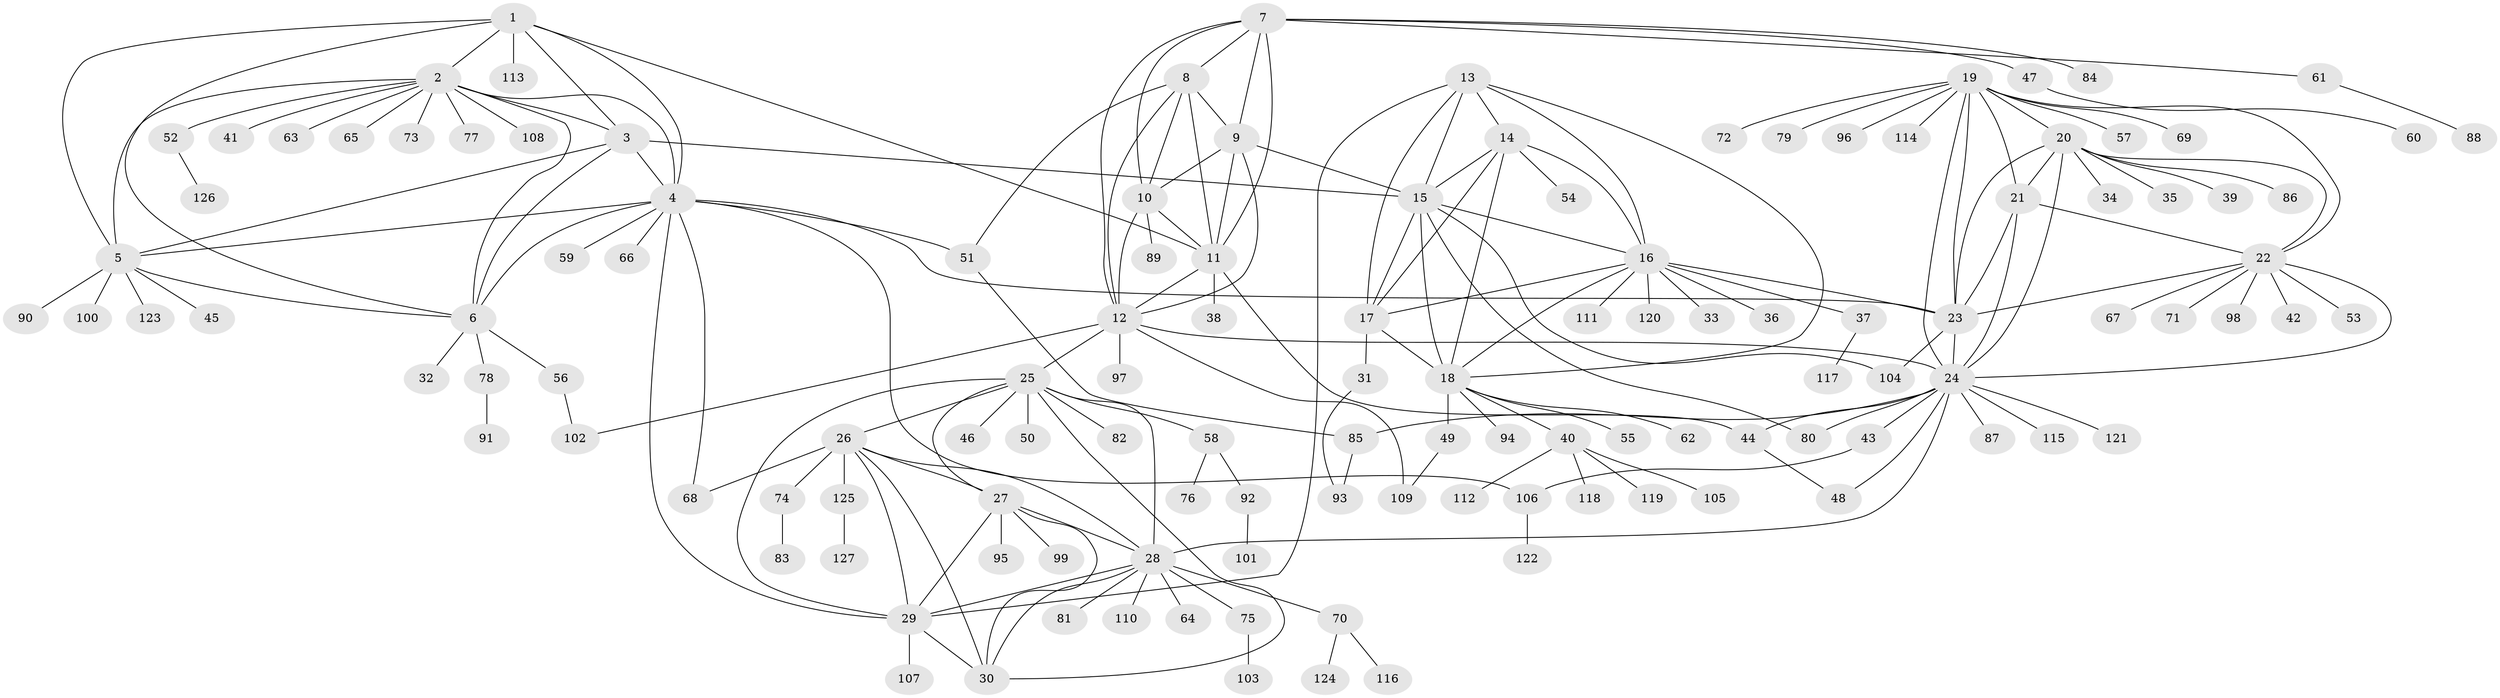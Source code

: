 // Generated by graph-tools (version 1.1) at 2025/54/03/09/25 04:54:27]
// undirected, 127 vertices, 193 edges
graph export_dot {
graph [start="1"]
  node [color=gray90,style=filled];
  1;
  2;
  3;
  4;
  5;
  6;
  7;
  8;
  9;
  10;
  11;
  12;
  13;
  14;
  15;
  16;
  17;
  18;
  19;
  20;
  21;
  22;
  23;
  24;
  25;
  26;
  27;
  28;
  29;
  30;
  31;
  32;
  33;
  34;
  35;
  36;
  37;
  38;
  39;
  40;
  41;
  42;
  43;
  44;
  45;
  46;
  47;
  48;
  49;
  50;
  51;
  52;
  53;
  54;
  55;
  56;
  57;
  58;
  59;
  60;
  61;
  62;
  63;
  64;
  65;
  66;
  67;
  68;
  69;
  70;
  71;
  72;
  73;
  74;
  75;
  76;
  77;
  78;
  79;
  80;
  81;
  82;
  83;
  84;
  85;
  86;
  87;
  88;
  89;
  90;
  91;
  92;
  93;
  94;
  95;
  96;
  97;
  98;
  99;
  100;
  101;
  102;
  103;
  104;
  105;
  106;
  107;
  108;
  109;
  110;
  111;
  112;
  113;
  114;
  115;
  116;
  117;
  118;
  119;
  120;
  121;
  122;
  123;
  124;
  125;
  126;
  127;
  1 -- 2;
  1 -- 3;
  1 -- 4;
  1 -- 5;
  1 -- 6;
  1 -- 11;
  1 -- 113;
  2 -- 3;
  2 -- 4;
  2 -- 5;
  2 -- 6;
  2 -- 41;
  2 -- 52;
  2 -- 63;
  2 -- 65;
  2 -- 73;
  2 -- 77;
  2 -- 108;
  3 -- 4;
  3 -- 5;
  3 -- 6;
  3 -- 15;
  4 -- 5;
  4 -- 6;
  4 -- 23;
  4 -- 29;
  4 -- 51;
  4 -- 59;
  4 -- 66;
  4 -- 68;
  4 -- 106;
  5 -- 6;
  5 -- 45;
  5 -- 90;
  5 -- 100;
  5 -- 123;
  6 -- 32;
  6 -- 56;
  6 -- 78;
  7 -- 8;
  7 -- 9;
  7 -- 10;
  7 -- 11;
  7 -- 12;
  7 -- 47;
  7 -- 61;
  7 -- 84;
  8 -- 9;
  8 -- 10;
  8 -- 11;
  8 -- 12;
  8 -- 51;
  9 -- 10;
  9 -- 11;
  9 -- 12;
  9 -- 15;
  10 -- 11;
  10 -- 12;
  10 -- 89;
  11 -- 12;
  11 -- 38;
  11 -- 44;
  12 -- 24;
  12 -- 25;
  12 -- 97;
  12 -- 102;
  12 -- 109;
  13 -- 14;
  13 -- 15;
  13 -- 16;
  13 -- 17;
  13 -- 18;
  13 -- 29;
  14 -- 15;
  14 -- 16;
  14 -- 17;
  14 -- 18;
  14 -- 54;
  15 -- 16;
  15 -- 17;
  15 -- 18;
  15 -- 80;
  15 -- 104;
  16 -- 17;
  16 -- 18;
  16 -- 23;
  16 -- 33;
  16 -- 36;
  16 -- 37;
  16 -- 111;
  16 -- 120;
  17 -- 18;
  17 -- 31;
  18 -- 40;
  18 -- 49;
  18 -- 55;
  18 -- 62;
  18 -- 94;
  19 -- 20;
  19 -- 21;
  19 -- 22;
  19 -- 23;
  19 -- 24;
  19 -- 57;
  19 -- 69;
  19 -- 72;
  19 -- 79;
  19 -- 96;
  19 -- 114;
  20 -- 21;
  20 -- 22;
  20 -- 23;
  20 -- 24;
  20 -- 34;
  20 -- 35;
  20 -- 39;
  20 -- 86;
  21 -- 22;
  21 -- 23;
  21 -- 24;
  22 -- 23;
  22 -- 24;
  22 -- 42;
  22 -- 53;
  22 -- 67;
  22 -- 71;
  22 -- 98;
  23 -- 24;
  23 -- 104;
  24 -- 28;
  24 -- 43;
  24 -- 44;
  24 -- 48;
  24 -- 80;
  24 -- 85;
  24 -- 87;
  24 -- 115;
  24 -- 121;
  25 -- 26;
  25 -- 27;
  25 -- 28;
  25 -- 29;
  25 -- 30;
  25 -- 46;
  25 -- 50;
  25 -- 58;
  25 -- 82;
  26 -- 27;
  26 -- 28;
  26 -- 29;
  26 -- 30;
  26 -- 68;
  26 -- 74;
  26 -- 125;
  27 -- 28;
  27 -- 29;
  27 -- 30;
  27 -- 95;
  27 -- 99;
  28 -- 29;
  28 -- 30;
  28 -- 64;
  28 -- 70;
  28 -- 75;
  28 -- 81;
  28 -- 110;
  29 -- 30;
  29 -- 107;
  31 -- 93;
  37 -- 117;
  40 -- 105;
  40 -- 112;
  40 -- 118;
  40 -- 119;
  43 -- 106;
  44 -- 48;
  47 -- 60;
  49 -- 109;
  51 -- 85;
  52 -- 126;
  56 -- 102;
  58 -- 76;
  58 -- 92;
  61 -- 88;
  70 -- 116;
  70 -- 124;
  74 -- 83;
  75 -- 103;
  78 -- 91;
  85 -- 93;
  92 -- 101;
  106 -- 122;
  125 -- 127;
}
